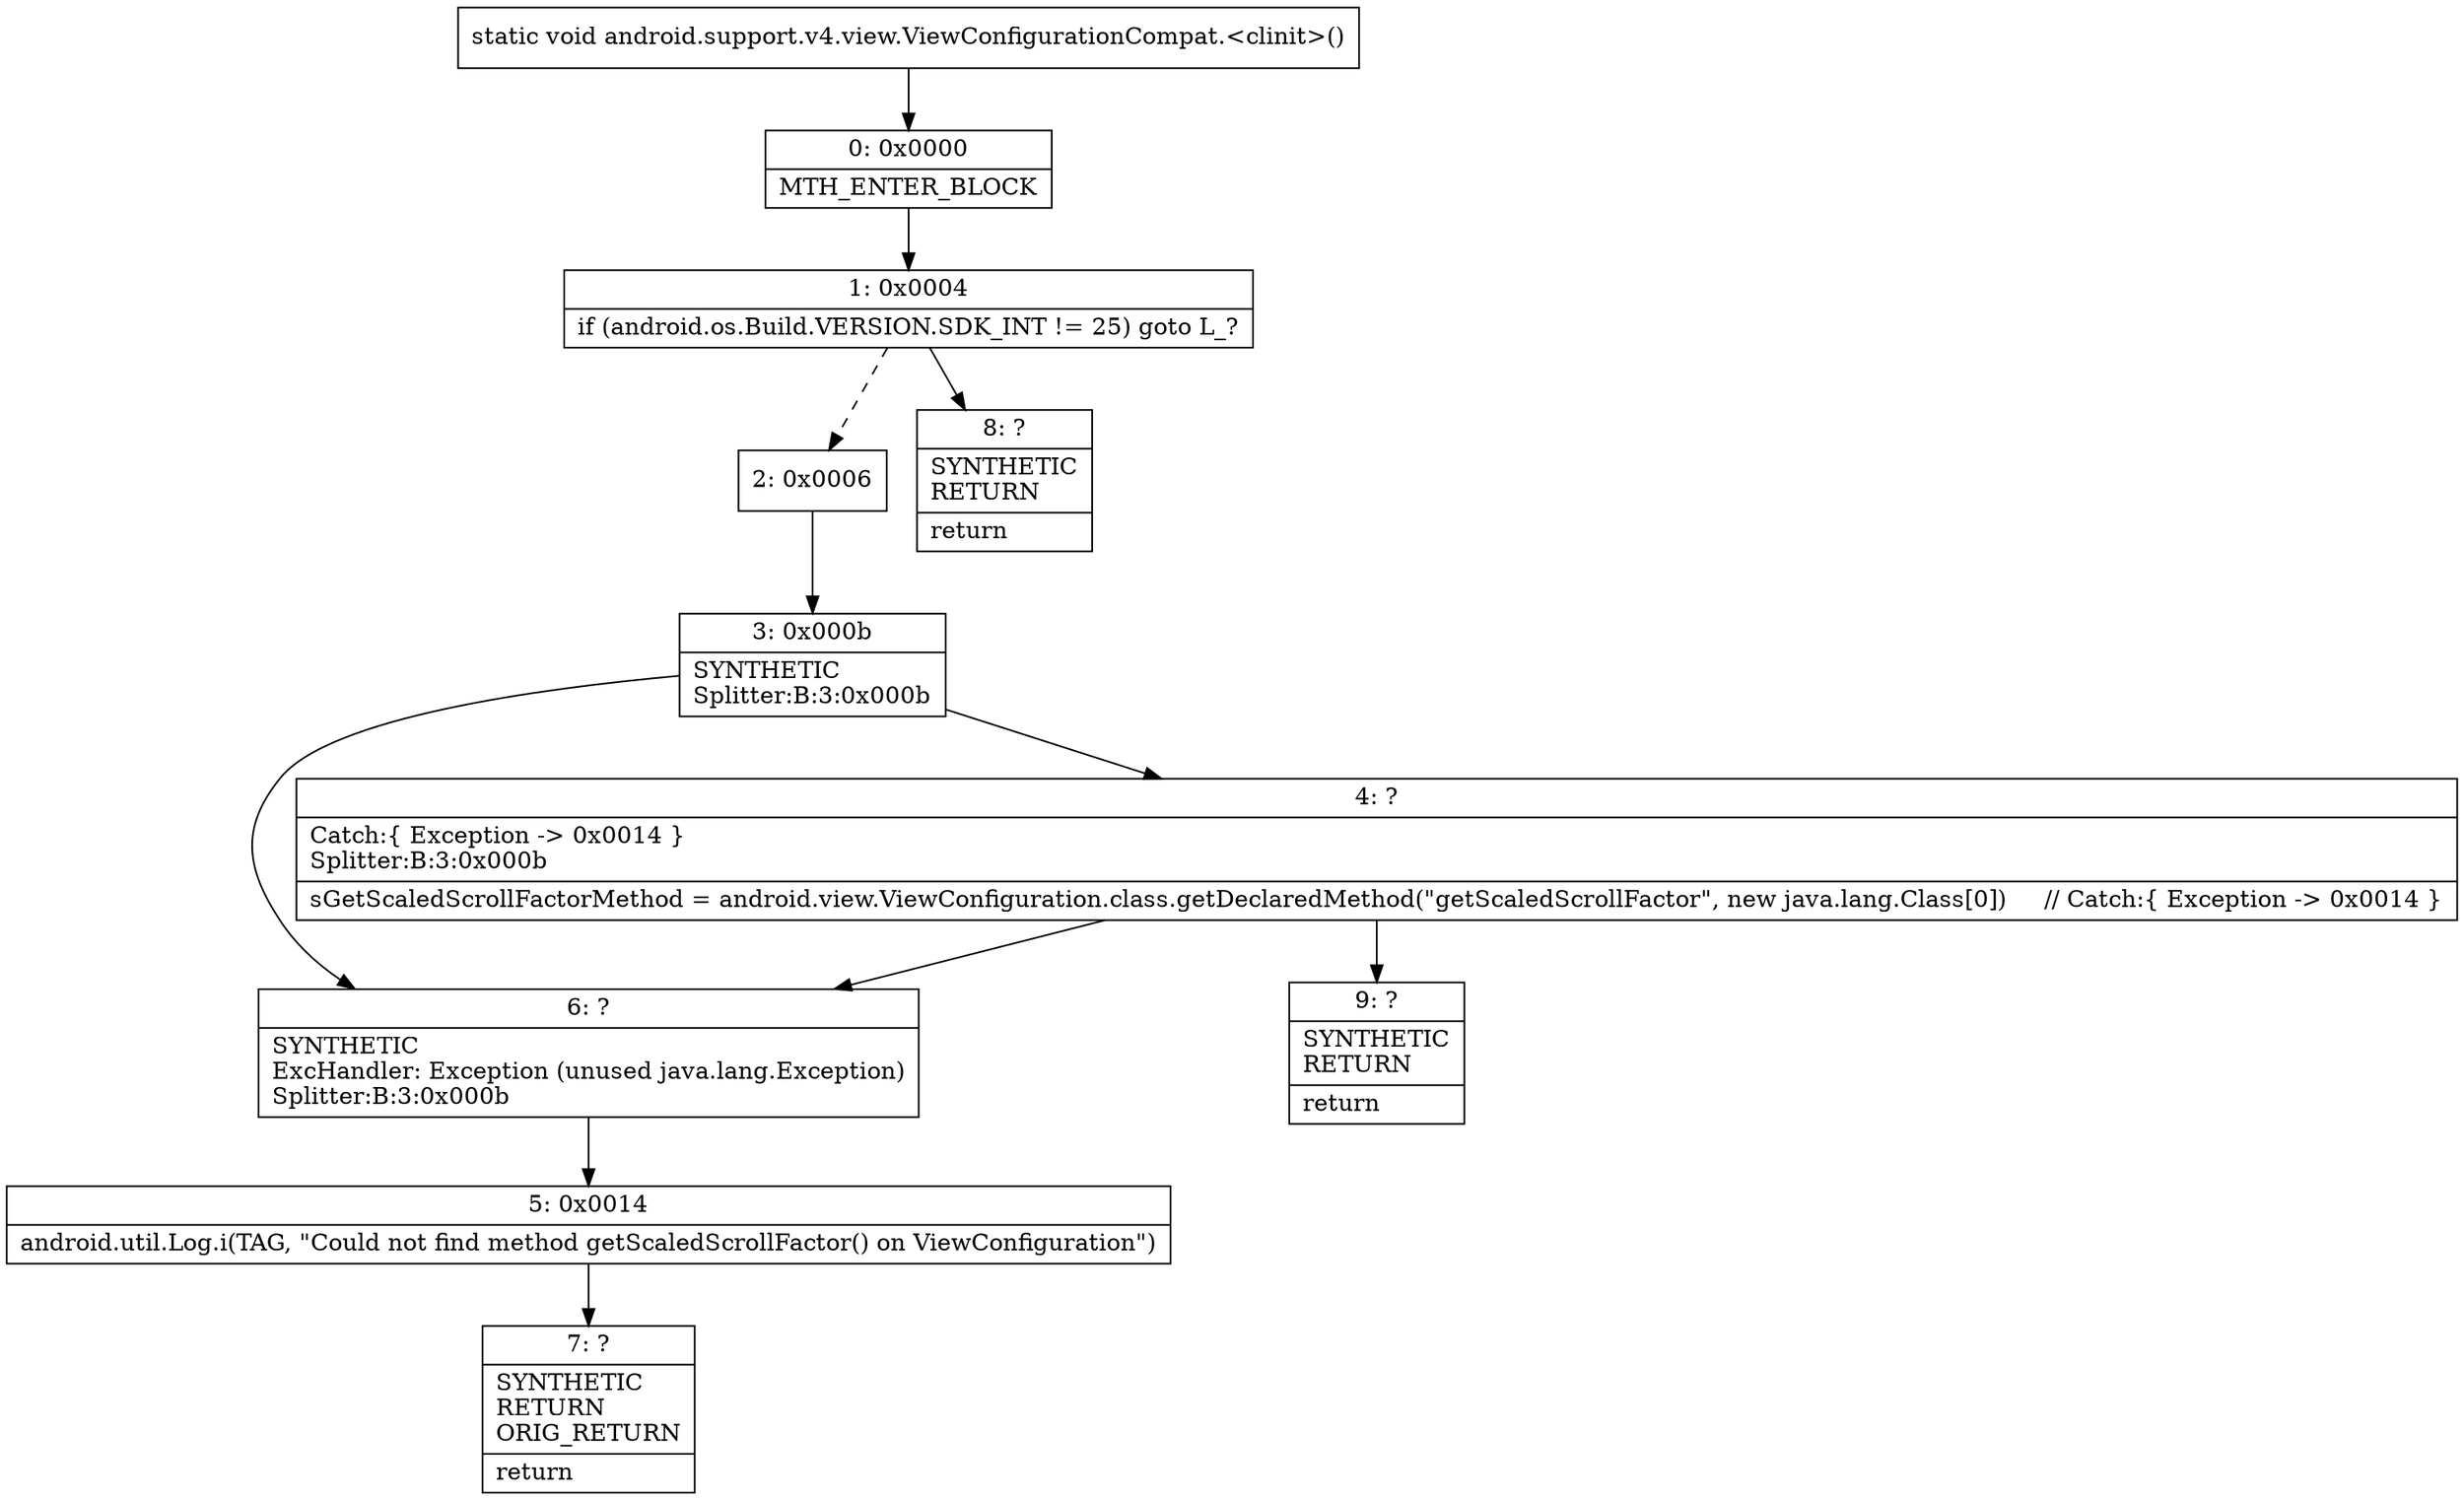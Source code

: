 digraph "CFG forandroid.support.v4.view.ViewConfigurationCompat.\<clinit\>()V" {
Node_0 [shape=record,label="{0\:\ 0x0000|MTH_ENTER_BLOCK\l}"];
Node_1 [shape=record,label="{1\:\ 0x0004|if (android.os.Build.VERSION.SDK_INT != 25) goto L_?\l}"];
Node_2 [shape=record,label="{2\:\ 0x0006}"];
Node_3 [shape=record,label="{3\:\ 0x000b|SYNTHETIC\lSplitter:B:3:0x000b\l}"];
Node_4 [shape=record,label="{4\:\ ?|Catch:\{ Exception \-\> 0x0014 \}\lSplitter:B:3:0x000b\l|sGetScaledScrollFactorMethod = android.view.ViewConfiguration.class.getDeclaredMethod(\"getScaledScrollFactor\", new java.lang.Class[0])     \/\/ Catch:\{ Exception \-\> 0x0014 \}\l}"];
Node_5 [shape=record,label="{5\:\ 0x0014|android.util.Log.i(TAG, \"Could not find method getScaledScrollFactor() on ViewConfiguration\")\l}"];
Node_6 [shape=record,label="{6\:\ ?|SYNTHETIC\lExcHandler: Exception (unused java.lang.Exception)\lSplitter:B:3:0x000b\l}"];
Node_7 [shape=record,label="{7\:\ ?|SYNTHETIC\lRETURN\lORIG_RETURN\l|return\l}"];
Node_8 [shape=record,label="{8\:\ ?|SYNTHETIC\lRETURN\l|return\l}"];
Node_9 [shape=record,label="{9\:\ ?|SYNTHETIC\lRETURN\l|return\l}"];
MethodNode[shape=record,label="{static void android.support.v4.view.ViewConfigurationCompat.\<clinit\>() }"];
MethodNode -> Node_0;
Node_0 -> Node_1;
Node_1 -> Node_2[style=dashed];
Node_1 -> Node_8;
Node_2 -> Node_3;
Node_3 -> Node_4;
Node_3 -> Node_6;
Node_4 -> Node_6;
Node_4 -> Node_9;
Node_5 -> Node_7;
Node_6 -> Node_5;
}

